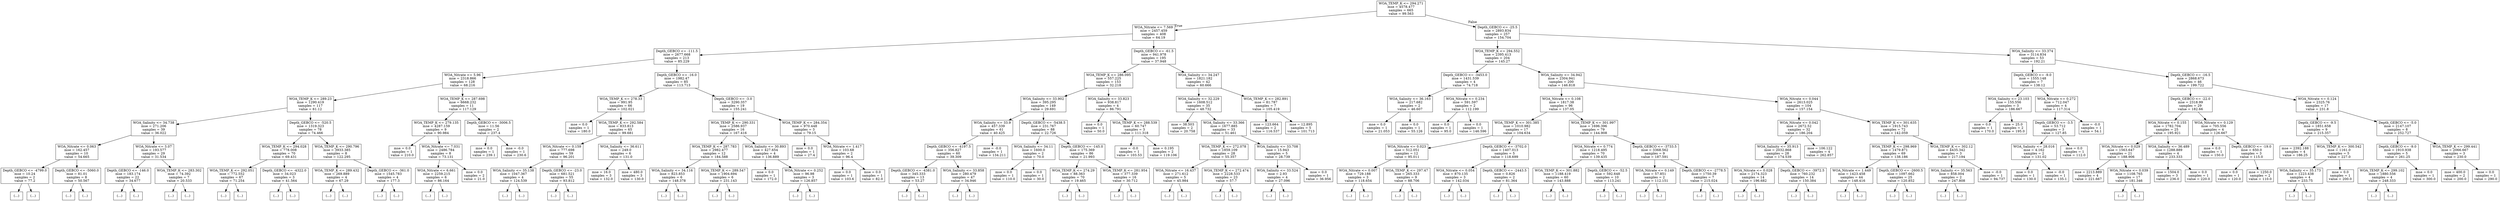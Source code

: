 digraph Tree {
node [shape=box] ;
0 [label="WOA_TEMP_K <= 294.271\nmse = 4578.477\nsamples = 665\nvalue = 99.563"] ;
1 [label="WOA_Nitrate <= 7.569\nmse = 2457.459\nsamples = 408\nvalue = 64.19"] ;
0 -> 1 [labeldistance=2.5, labelangle=45, headlabel="True"] ;
2 [label="Depth_GEBCO <= -111.5\nmse = 2677.668\nsamples = 213\nvalue = 85.229"] ;
1 -> 2 ;
3 [label="WOA_Nitrate <= 5.96\nmse = 2318.866\nsamples = 128\nvalue = 68.216"] ;
2 -> 3 ;
4 [label="WOA_TEMP_K <= 289.23\nmse = 1290.419\nsamples = 117\nvalue = 61.12"] ;
3 -> 4 ;
5 [label="WOA_Salinity <= 34.738\nmse = 271.206\nsamples = 39\nvalue = 36.022"] ;
4 -> 5 ;
6 [label="WOA_Nitrate <= 0.063\nmse = 162.457\nsamples = 10\nvalue = 54.665"] ;
5 -> 6 ;
7 [label="Depth_GEBCO <= -4799.0\nmse = 10.24\nsamples = 2\nvalue = 77.2"] ;
6 -> 7 ;
8 [label="(...)"] ;
7 -> 8 ;
9 [label="(...)"] ;
7 -> 9 ;
10 [label="Depth_GEBCO <= -5060.0\nmse = 81.01\nsamples = 8\nvalue = 50.567"] ;
6 -> 10 ;
11 [label="(...)"] ;
10 -> 11 ;
16 [label="(...)"] ;
10 -> 16 ;
25 [label="WOA_Nitrate <= 3.07\nmse = 193.577\nsamples = 29\nvalue = 31.534"] ;
5 -> 25 ;
26 [label="Depth_GEBCO <= -146.0\nmse = 183.174\nsamples = 22\nvalue = 34.677"] ;
25 -> 26 ;
27 [label="(...)"] ;
26 -> 27 ;
62 [label="(...)"] ;
26 -> 62 ;
65 [label="WOA_TEMP_K <= 283.302\nmse = 74.392\nsamples = 7\nvalue = 20.533"] ;
25 -> 65 ;
66 [label="(...)"] ;
65 -> 66 ;
67 [label="(...)"] ;
65 -> 67 ;
74 [label="Depth_GEBCO <= -520.5\nmse = 1319.323\nsamples = 78\nvalue = 74.466"] ;
4 -> 74 ;
75 [label="WOA_TEMP_K <= 294.028\nmse = 778.008\nsamples = 70\nvalue = 69.431"] ;
74 -> 75 ;
76 [label="WOA_TEMP_K <= 292.051\nmse = 772.552\nsamples = 67\nvalue = 71.254"] ;
75 -> 76 ;
77 [label="(...)"] ;
76 -> 77 ;
130 [label="(...)"] ;
76 -> 130 ;
183 [label="Depth_GEBCO <= -4322.0\nmse = 34.023\nsamples = 3\nvalue = 41.564"] ;
75 -> 183 ;
184 [label="(...)"] ;
183 -> 184 ;
187 [label="(...)"] ;
183 -> 187 ;
188 [label="WOA_TEMP_K <= 290.796\nmse = 3933.385\nsamples = 8\nvalue = 122.295"] ;
74 -> 188 ;
189 [label="WOA_TEMP_K <= 289.432\nmse = 269.889\nsamples = 4\nvalue = 67.29"] ;
188 -> 189 ;
190 [label="(...)"] ;
189 -> 190 ;
191 [label="(...)"] ;
189 -> 191 ;
196 [label="Depth_GEBCO <= -361.0\nmse = 1545.783\nsamples = 4\nvalue = 177.3"] ;
188 -> 196 ;
197 [label="(...)"] ;
196 -> 197 ;
198 [label="(...)"] ;
196 -> 198 ;
203 [label="WOA_TEMP_K <= 287.698\nmse = 6668.232\nsamples = 11\nvalue = 117.129"] ;
3 -> 203 ;
204 [label="WOA_TEMP_K <= 279.135\nmse = 4287.159\nsamples = 9\nvalue = 90.984"] ;
203 -> 204 ;
205 [label="mse = 0.0\nsamples = 1\nvalue = 210.0"] ;
204 -> 205 ;
206 [label="WOA_Nitrate <= 7.031\nmse = 2486.784\nsamples = 8\nvalue = 73.131"] ;
204 -> 206 ;
207 [label="WOA_Nitrate <= 6.661\nmse = 2259.215\nsamples = 6\nvalue = 86.164"] ;
206 -> 207 ;
208 [label="(...)"] ;
207 -> 208 ;
211 [label="(...)"] ;
207 -> 211 ;
218 [label="mse = 0.0\nsamples = 2\nvalue = 21.0"] ;
206 -> 218 ;
219 [label="Depth_GEBCO <= -3006.5\nmse = 11.56\nsamples = 2\nvalue = 237.4"] ;
203 -> 219 ;
220 [label="mse = 0.0\nsamples = 1\nvalue = 239.1"] ;
219 -> 220 ;
221 [label="mse = -0.0\nsamples = 1\nvalue = 230.6"] ;
219 -> 221 ;
222 [label="Depth_GEBCO <= -16.0\nmse = 1982.47\nsamples = 85\nvalue = 113.713"] ;
2 -> 222 ;
223 [label="WOA_TEMP_K <= 278.33\nmse = 991.95\nsamples = 66\nvalue = 102.021"] ;
222 -> 223 ;
224 [label="mse = 0.0\nsamples = 1\nvalue = 180.0"] ;
223 -> 224 ;
225 [label="WOA_TEMP_K <= 292.584\nmse = 833.813\nsamples = 65\nvalue = 99.681"] ;
223 -> 225 ;
226 [label="WOA_Nitrate <= 0.159\nmse = 777.698\nsamples = 59\nvalue = 96.201"] ;
225 -> 226 ;
227 [label="WOA_Salinity <= 35.138\nmse = 1047.367\nsamples = 4\nvalue = 124.539"] ;
226 -> 227 ;
228 [label="(...)"] ;
227 -> 228 ;
231 [label="(...)"] ;
227 -> 231 ;
232 [label="Depth_GEBCO <= -23.0\nmse = 681.521\nsamples = 55\nvalue = 93.812"] ;
226 -> 232 ;
233 [label="(...)"] ;
232 -> 233 ;
320 [label="(...)"] ;
232 -> 320 ;
327 [label="WOA_Salinity <= 36.611\nmse = 249.0\nsamples = 6\nvalue = 131.0"] ;
225 -> 327 ;
328 [label="mse = 16.0\nsamples = 3\nvalue = 132.0"] ;
327 -> 328 ;
329 [label="mse = 480.0\nsamples = 3\nvalue = 130.0"] ;
327 -> 329 ;
330 [label="Depth_GEBCO <= -3.0\nmse = 3290.357\nsamples = 19\nvalue = 155.241"] ;
222 -> 330 ;
331 [label="WOA_TEMP_K <= 290.331\nmse = 2586.937\nsamples = 16\nvalue = 167.416"] ;
330 -> 331 ;
332 [label="WOA_TEMP_K <= 287.783\nmse = 2982.477\nsamples = 12\nvalue = 184.588"] ;
331 -> 332 ;
333 [label="WOA_Salinity <= 34.116\nmse = 823.853\nsamples = 6\nvalue = 148.378"] ;
332 -> 333 ;
334 [label="(...)"] ;
333 -> 334 ;
343 [label="(...)"] ;
333 -> 343 ;
344 [label="WOA_TEMP_K <= 289.547\nmse = 1904.694\nsamples = 6\nvalue = 231.143"] ;
332 -> 344 ;
345 [label="(...)"] ;
344 -> 345 ;
350 [label="(...)"] ;
344 -> 350 ;
351 [label="WOA_Salinity <= 30.893\nmse = 427.654\nsamples = 4\nvalue = 136.889"] ;
331 -> 351 ;
352 [label="mse = 0.0\nsamples = 1\nvalue = 172.0"] ;
351 -> 352 ;
353 [label="WOA_Nitrate <= 0.252\nmse = 96.98\nsamples = 3\nvalue = 126.857"] ;
351 -> 353 ;
354 [label="(...)"] ;
353 -> 354 ;
355 [label="(...)"] ;
353 -> 355 ;
358 [label="WOA_TEMP_K <= 284.354\nmse = 970.448\nsamples = 3\nvalue = 79.15"] ;
330 -> 358 ;
359 [label="mse = 0.0\nsamples = 1\nvalue = 27.4"] ;
358 -> 359 ;
360 [label="WOA_Nitrate <= 1.417\nmse = 103.68\nsamples = 2\nvalue = 96.4"] ;
358 -> 360 ;
361 [label="mse = 0.0\nsamples = 1\nvalue = 103.6"] ;
360 -> 361 ;
362 [label="mse = 0.0\nsamples = 1\nvalue = 82.0"] ;
360 -> 362 ;
363 [label="Depth_GEBCO <= -61.5\nmse = 941.978\nsamples = 195\nvalue = 37.948"] ;
1 -> 363 ;
364 [label="WOA_TEMP_K <= 286.095\nmse = 557.225\nsamples = 153\nvalue = 32.218"] ;
363 -> 364 ;
365 [label="WOA_Salinity <= 33.902\nmse = 395.295\nsamples = 149\nvalue = 29.691"] ;
364 -> 365 ;
366 [label="WOA_Salinity <= 33.9\nmse = 457.339\nsamples = 61\nvalue = 40.425"] ;
365 -> 366 ;
367 [label="Depth_GEBCO <= -4197.5\nmse = 356.827\nsamples = 60\nvalue = 39.309"] ;
366 -> 367 ;
368 [label="Depth_GEBCO <= -4381.0\nmse = 345.333\nsamples = 13\nvalue = 53.27"] ;
367 -> 368 ;
369 [label="(...)"] ;
368 -> 369 ;
388 [label="(...)"] ;
368 -> 388 ;
393 [label="WOA_Salinity <= 33.858\nmse = 280.479\nsamples = 47\nvalue = 34.946"] ;
367 -> 393 ;
394 [label="(...)"] ;
393 -> 394 ;
461 [label="(...)"] ;
393 -> 461 ;
478 [label="mse = -0.0\nsamples = 1\nvalue = 134.211"] ;
366 -> 478 ;
479 [label="Depth_GEBCO <= -5438.5\nmse = 231.767\nsamples = 88\nvalue = 22.726"] ;
365 -> 479 ;
480 [label="WOA_Salinity <= 34.11\nmse = 1600.0\nsamples = 2\nvalue = 70.0"] ;
479 -> 480 ;
481 [label="mse = 0.0\nsamples = 1\nvalue = 110.0"] ;
480 -> 481 ;
482 [label="mse = 0.0\nsamples = 1\nvalue = 30.0"] ;
480 -> 482 ;
483 [label="Depth_GEBCO <= -145.0\nmse = 175.369\nsamples = 86\nvalue = 21.993"] ;
479 -> 483 ;
484 [label="WOA_TEMP_K <= 274.29\nmse = 88.363\nsamples = 70\nvalue = 19.465"] ;
483 -> 484 ;
485 [label="(...)"] ;
484 -> 485 ;
504 [label="(...)"] ;
484 -> 504 ;
581 [label="WOA_TEMP_K <= 281.954\nmse = 377.339\nsamples = 16\nvalue = 30.712"] ;
483 -> 581 ;
582 [label="(...)"] ;
581 -> 582 ;
587 [label="(...)"] ;
581 -> 587 ;
602 [label="WOA_Salinity <= 33.823\nmse = 938.817\nsamples = 4\nvalue = 86.791"] ;
364 -> 602 ;
603 [label="mse = 0.0\nsamples = 1\nvalue = 50.0"] ;
602 -> 603 ;
604 [label="WOA_TEMP_K <= 288.539\nmse = 60.747\nsamples = 3\nvalue = 111.318"] ;
602 -> 604 ;
605 [label="mse = -0.0\nsamples = 1\nvalue = 103.53"] ;
604 -> 605 ;
606 [label="mse = 0.195\nsamples = 2\nvalue = 119.106"] ;
604 -> 606 ;
607 [label="WOA_Salinity <= 34.247\nmse = 1821.182\nsamples = 42\nvalue = 60.666"] ;
363 -> 607 ;
608 [label="WOA_Salinity <= 32.229\nmse = 1608.512\nsamples = 35\nvalue = 48.732"] ;
607 -> 608 ;
609 [label="mse = 38.503\nsamples = 2\nvalue = 20.758"] ;
608 -> 609 ;
610 [label="WOA_Salinity <= 33.366\nmse = 1677.885\nsamples = 33\nvalue = 51.461"] ;
608 -> 610 ;
611 [label="WOA_TEMP_K <= 272.078\nmse = 1859.109\nsamples = 28\nvalue = 55.357"] ;
610 -> 611 ;
612 [label="WOA_Nitrate <= 16.437\nmse = 271.612\nsamples = 5\nvalue = 45.984"] ;
611 -> 612 ;
613 [label="(...)"] ;
612 -> 613 ;
614 [label="(...)"] ;
612 -> 614 ;
617 [label="WOA_TEMP_K <= 272.474\nmse = 2228.533\nsamples = 23\nvalue = 57.7"] ;
611 -> 617 ;
618 [label="(...)"] ;
617 -> 618 ;
619 [label="(...)"] ;
617 -> 619 ;
624 [label="WOA_Salinity <= 33.708\nmse = 15.943\nsamples = 5\nvalue = 28.739"] ;
610 -> 624 ;
625 [label="WOA_Salinity <= 33.524\nmse = 2.93\nsamples = 4\nvalue = 27.096"] ;
624 -> 625 ;
626 [label="(...)"] ;
625 -> 626 ;
627 [label="(...)"] ;
625 -> 627 ;
630 [label="mse = 0.0\nsamples = 1\nvalue = 36.956"] ;
624 -> 630 ;
631 [label="WOA_TEMP_K <= 282.891\nmse = 81.787\nsamples = 7\nvalue = 105.419"] ;
607 -> 631 ;
632 [label="mse = 123.664\nsamples = 2\nvalue = 116.537"] ;
631 -> 632 ;
633 [label="mse = 12.895\nsamples = 5\nvalue = 101.713"] ;
631 -> 633 ;
634 [label="Depth_GEBCO <= -25.5\nmse = 2893.834\nsamples = 257\nvalue = 154.704"] ;
0 -> 634 [labeldistance=2.5, labelangle=-45, headlabel="False"] ;
635 [label="WOA_TEMP_K <= 294.552\nmse = 2395.413\nsamples = 204\nvalue = 145.27"] ;
634 -> 635 ;
636 [label="Depth_GEBCO <= -3453.0\nmse = 1431.539\nsamples = 4\nvalue = 74.718"] ;
635 -> 636 ;
637 [label="WOA_Salinity <= 36.163\nmse = 217.682\nsamples = 2\nvalue = 46.607"] ;
636 -> 637 ;
638 [label="mse = 0.0\nsamples = 1\nvalue = 21.053"] ;
637 -> 638 ;
639 [label="mse = 0.0\nsamples = 1\nvalue = 55.126"] ;
637 -> 639 ;
640 [label="WOA_Nitrate <= 0.234\nmse = 591.597\nsamples = 2\nvalue = 112.199"] ;
636 -> 640 ;
641 [label="mse = 0.0\nsamples = 1\nvalue = 95.0"] ;
640 -> 641 ;
642 [label="mse = 0.0\nsamples = 1\nvalue = 146.596"] ;
640 -> 642 ;
643 [label="WOA_Salinity <= 34.942\nmse = 2304.941\nsamples = 200\nvalue = 146.818"] ;
635 -> 643 ;
644 [label="WOA_Nitrate <= 0.108\nmse = 1817.38\nsamples = 96\nvalue = 137.05"] ;
643 -> 644 ;
645 [label="WOA_TEMP_K <= 301.385\nmse = 1010.982\nsamples = 17\nvalue = 104.634"] ;
644 -> 645 ;
646 [label="WOA_Nitrate <= 0.023\nmse = 512.051\nsamples = 12\nvalue = 95.011"] ;
645 -> 646 ;
647 [label="WOA_Nitrate <= 0.007\nmse = 729.188\nsamples = 3\nvalue = 118.654"] ;
646 -> 647 ;
648 [label="(...)"] ;
647 -> 648 ;
649 [label="(...)"] ;
647 -> 649 ;
652 [label="WOA_TEMP_K <= 297.47\nmse = 265.333\nsamples = 9\nvalue = 88.706"] ;
646 -> 652 ;
653 [label="(...)"] ;
652 -> 653 ;
656 [label="(...)"] ;
652 -> 656 ;
667 [label="Depth_GEBCO <= -3702.0\nmse = 1407.013\nsamples = 5\nvalue = 118.699"] ;
645 -> 667 ;
668 [label="WOA_Nitrate <= 0.054\nmse = 870.135\nsamples = 3\nvalue = 142.034"] ;
667 -> 668 ;
669 [label="(...)"] ;
668 -> 669 ;
672 [label="(...)"] ;
668 -> 672 ;
673 [label="Depth_GEBCO <= -2443.5\nmse = 0.826\nsamples = 2\nvalue = 81.364"] ;
667 -> 673 ;
674 [label="(...)"] ;
673 -> 674 ;
675 [label="(...)"] ;
673 -> 675 ;
676 [label="WOA_TEMP_K <= 301.997\nmse = 1696.396\nsamples = 79\nvalue = 144.908"] ;
644 -> 676 ;
677 [label="WOA_Nitrate <= 0.774\nmse = 1218.495\nsamples = 70\nvalue = 139.435"] ;
676 -> 677 ;
678 [label="WOA_TEMP_K <= 301.882\nmse = 1188.419\nsamples = 60\nvalue = 143.888"] ;
677 -> 678 ;
679 [label="(...)"] ;
678 -> 679 ;
770 [label="(...)"] ;
678 -> 770 ;
773 [label="Depth_GEBCO <= -52.5\nmse = 592.648\nsamples = 10\nvalue = 113.241"] ;
677 -> 773 ;
774 [label="(...)"] ;
773 -> 774 ;
787 [label="(...)"] ;
773 -> 787 ;
790 [label="Depth_GEBCO <= -3733.5\nmse = 3368.562\nsamples = 9\nvalue = 187.591"] ;
676 -> 790 ;
791 [label="WOA_Nitrate <= 0.149\nmse = 57.851\nsamples = 2\nvalue = 112.151"] ;
790 -> 791 ;
792 [label="(...)"] ;
791 -> 792 ;
793 [label="(...)"] ;
791 -> 793 ;
794 [label="Depth_GEBCO <= -2778.5\nmse = 1750.39\nsamples = 7\nvalue = 215.024"] ;
790 -> 794 ;
795 [label="(...)"] ;
794 -> 795 ;
802 [label="(...)"] ;
794 -> 802 ;
805 [label="WOA_Nitrate <= 0.044\nmse = 2613.025\nsamples = 104\nvalue = 157.154"] ;
643 -> 805 ;
806 [label="WOA_Nitrate <= 0.042\nmse = 2672.52\nsamples = 32\nvalue = 186.204"] ;
805 -> 806 ;
807 [label="WOA_Salinity <= 35.913\nmse = 2032.868\nsamples = 28\nvalue = 174.539"] ;
806 -> 807 ;
808 [label="WOA_Nitrate <= 0.028\nmse = 2174.323\nsamples = 14\nvalue = 196.682"] ;
807 -> 808 ;
809 [label="(...)"] ;
808 -> 809 ;
828 [label="(...)"] ;
808 -> 828 ;
831 [label="Depth_GEBCO <= -3972.5\nmse = 760.232\nsamples = 14\nvalue = 150.384"] ;
807 -> 831 ;
832 [label="(...)"] ;
831 -> 832 ;
839 [label="(...)"] ;
831 -> 839 ;
850 [label="mse = 106.122\nsamples = 4\nvalue = 262.857"] ;
806 -> 850 ;
851 [label="WOA_TEMP_K <= 301.635\nmse = 1915.743\nsamples = 72\nvalue = 142.059"] ;
805 -> 851 ;
852 [label="WOA_TEMP_K <= 298.969\nmse = 1479.871\nsamples = 69\nvalue = 138.186"] ;
851 -> 852 ;
853 [label="WOA_Nitrate <= 1.449\nmse = 1423.458\nsamples = 44\nvalue = 148.416"] ;
852 -> 853 ;
854 [label="(...)"] ;
853 -> 854 ;
919 [label="(...)"] ;
853 -> 919 ;
928 [label="Depth_GEBCO <= -2600.5\nmse = 1097.662\nsamples = 25\nvalue = 120.852"] ;
852 -> 928 ;
929 [label="(...)"] ;
928 -> 929 ;
974 [label="(...)"] ;
928 -> 974 ;
977 [label="WOA_TEMP_K <= 302.12\nmse = 4435.342\nsamples = 3\nvalue = 217.194"] ;
851 -> 977 ;
978 [label="WOA_Salinity <= 35.563\nmse = 858.004\nsamples = 2\nvalue = 247.808"] ;
977 -> 978 ;
979 [label="(...)"] ;
978 -> 979 ;
980 [label="(...)"] ;
978 -> 980 ;
981 [label="mse = -0.0\nsamples = 1\nvalue = 94.737"] ;
977 -> 981 ;
982 [label="WOA_Salinity <= 33.374\nmse = 3114.834\nsamples = 53\nvalue = 192.21"] ;
634 -> 982 ;
983 [label="Depth_GEBCO <= -9.0\nmse = 1555.148\nsamples = 7\nvalue = 138.12"] ;
982 -> 983 ;
984 [label="WOA_Salinity <= 23.103\nmse = 155.556\nsamples = 3\nvalue = 186.667"] ;
983 -> 984 ;
985 [label="mse = 0.0\nsamples = 1\nvalue = 170.0"] ;
984 -> 985 ;
986 [label="mse = 25.0\nsamples = 2\nvalue = 195.0"] ;
984 -> 986 ;
987 [label="WOA_Nitrate <= 0.272\nmse = 712.047\nsamples = 4\nvalue = 117.314"] ;
983 -> 987 ;
988 [label="Depth_GEBCO <= -3.5\nmse = 53.712\nsamples = 3\nvalue = 127.85"] ;
987 -> 988 ;
989 [label="WOA_Salinity <= 28.016\nmse = 4.162\nsamples = 2\nvalue = 131.02"] ;
988 -> 989 ;
990 [label="mse = 0.0\nsamples = 1\nvalue = 130.0"] ;
989 -> 990 ;
991 [label="mse = -0.0\nsamples = 1\nvalue = 135.1"] ;
989 -> 991 ;
992 [label="mse = 0.0\nsamples = 1\nvalue = 112.0"] ;
988 -> 992 ;
993 [label="mse = -0.0\nsamples = 1\nvalue = 54.1"] ;
987 -> 993 ;
994 [label="Depth_GEBCO <= -16.5\nmse = 2868.673\nsamples = 46\nvalue = 199.722"] ;
982 -> 994 ;
995 [label="Depth_GEBCO <= -22.0\nmse = 2318.99\nsamples = 29\nvalue = 182.66"] ;
994 -> 995 ;
996 [label="WOA_Nitrate <= 0.155\nmse = 1782.704\nsamples = 25\nvalue = 195.921"] ;
995 -> 996 ;
997 [label="WOA_Nitrate <= 0.029\nmse = 1563.647\nsamples = 21\nvalue = 188.906"] ;
996 -> 997 ;
998 [label="mse = 2213.889\nsamples = 4\nvalue = 221.667"] ;
997 -> 998 ;
999 [label="WOA_Nitrate <= 0.039\nmse = 1108.765\nsamples = 17\nvalue = 181.346"] ;
997 -> 999 ;
1000 [label="(...)"] ;
999 -> 1000 ;
1001 [label="(...)"] ;
999 -> 1001 ;
1012 [label="WOA_Salinity <= 36.489\nmse = 1288.889\nsamples = 4\nvalue = 233.333"] ;
996 -> 1012 ;
1013 [label="mse = 1504.0\nsamples = 3\nvalue = 236.0"] ;
1012 -> 1013 ;
1014 [label="mse = 0.0\nsamples = 1\nvalue = 220.0"] ;
1012 -> 1014 ;
1015 [label="WOA_Nitrate <= 0.129\nmse = 705.556\nsamples = 4\nvalue = 126.667"] ;
995 -> 1015 ;
1016 [label="mse = 0.0\nsamples = 1\nvalue = 150.0"] ;
1015 -> 1016 ;
1017 [label="Depth_GEBCO <= -19.0\nmse = 650.0\nsamples = 3\nvalue = 115.0"] ;
1015 -> 1017 ;
1018 [label="mse = 0.0\nsamples = 1\nvalue = 120.0"] ;
1017 -> 1018 ;
1019 [label="mse = 1250.0\nsamples = 2\nvalue = 110.0"] ;
1017 -> 1019 ;
1020 [label="WOA_Nitrate <= 0.124\nmse = 2325.76\nsamples = 17\nvalue = 231.8"] ;
994 -> 1020 ;
1021 [label="Depth_GEBCO <= -9.5\nmse = 1851.658\nsamples = 9\nvalue = 215.357"] ;
1020 -> 1021 ;
1022 [label="mse = 2392.188\nsamples = 4\nvalue = 186.25"] ;
1021 -> 1022 ;
1023 [label="WOA_TEMP_K <= 300.542\nmse = 1161.0\nsamples = 5\nvalue = 227.0"] ;
1021 -> 1023 ;
1024 [label="WOA_Salinity <= 35.173\nmse = 1223.438\nsamples = 4\nvalue = 233.75"] ;
1023 -> 1024 ;
1025 [label="(...)"] ;
1024 -> 1025 ;
1026 [label="(...)"] ;
1024 -> 1026 ;
1029 [label="mse = 0.0\nsamples = 1\nvalue = 200.0"] ;
1023 -> 1029 ;
1030 [label="Depth_GEBCO <= -5.0\nmse = 2147.107\nsamples = 8\nvalue = 252.727"] ;
1020 -> 1030 ;
1031 [label="Depth_GEBCO <= -9.0\nmse = 1910.938\nsamples = 5\nvalue = 261.25"] ;
1030 -> 1031 ;
1032 [label="WOA_TEMP_K <= 299.102\nmse = 1880.556\nsamples = 4\nvalue = 248.333"] ;
1031 -> 1032 ;
1033 [label="(...)"] ;
1032 -> 1033 ;
1034 [label="(...)"] ;
1032 -> 1034 ;
1035 [label="mse = 0.0\nsamples = 1\nvalue = 300.0"] ;
1031 -> 1035 ;
1036 [label="WOA_TEMP_K <= 299.441\nmse = 2066.667\nsamples = 3\nvalue = 230.0"] ;
1030 -> 1036 ;
1037 [label="mse = 400.0\nsamples = 2\nvalue = 200.0"] ;
1036 -> 1037 ;
1038 [label="mse = 0.0\nsamples = 1\nvalue = 290.0"] ;
1036 -> 1038 ;
}